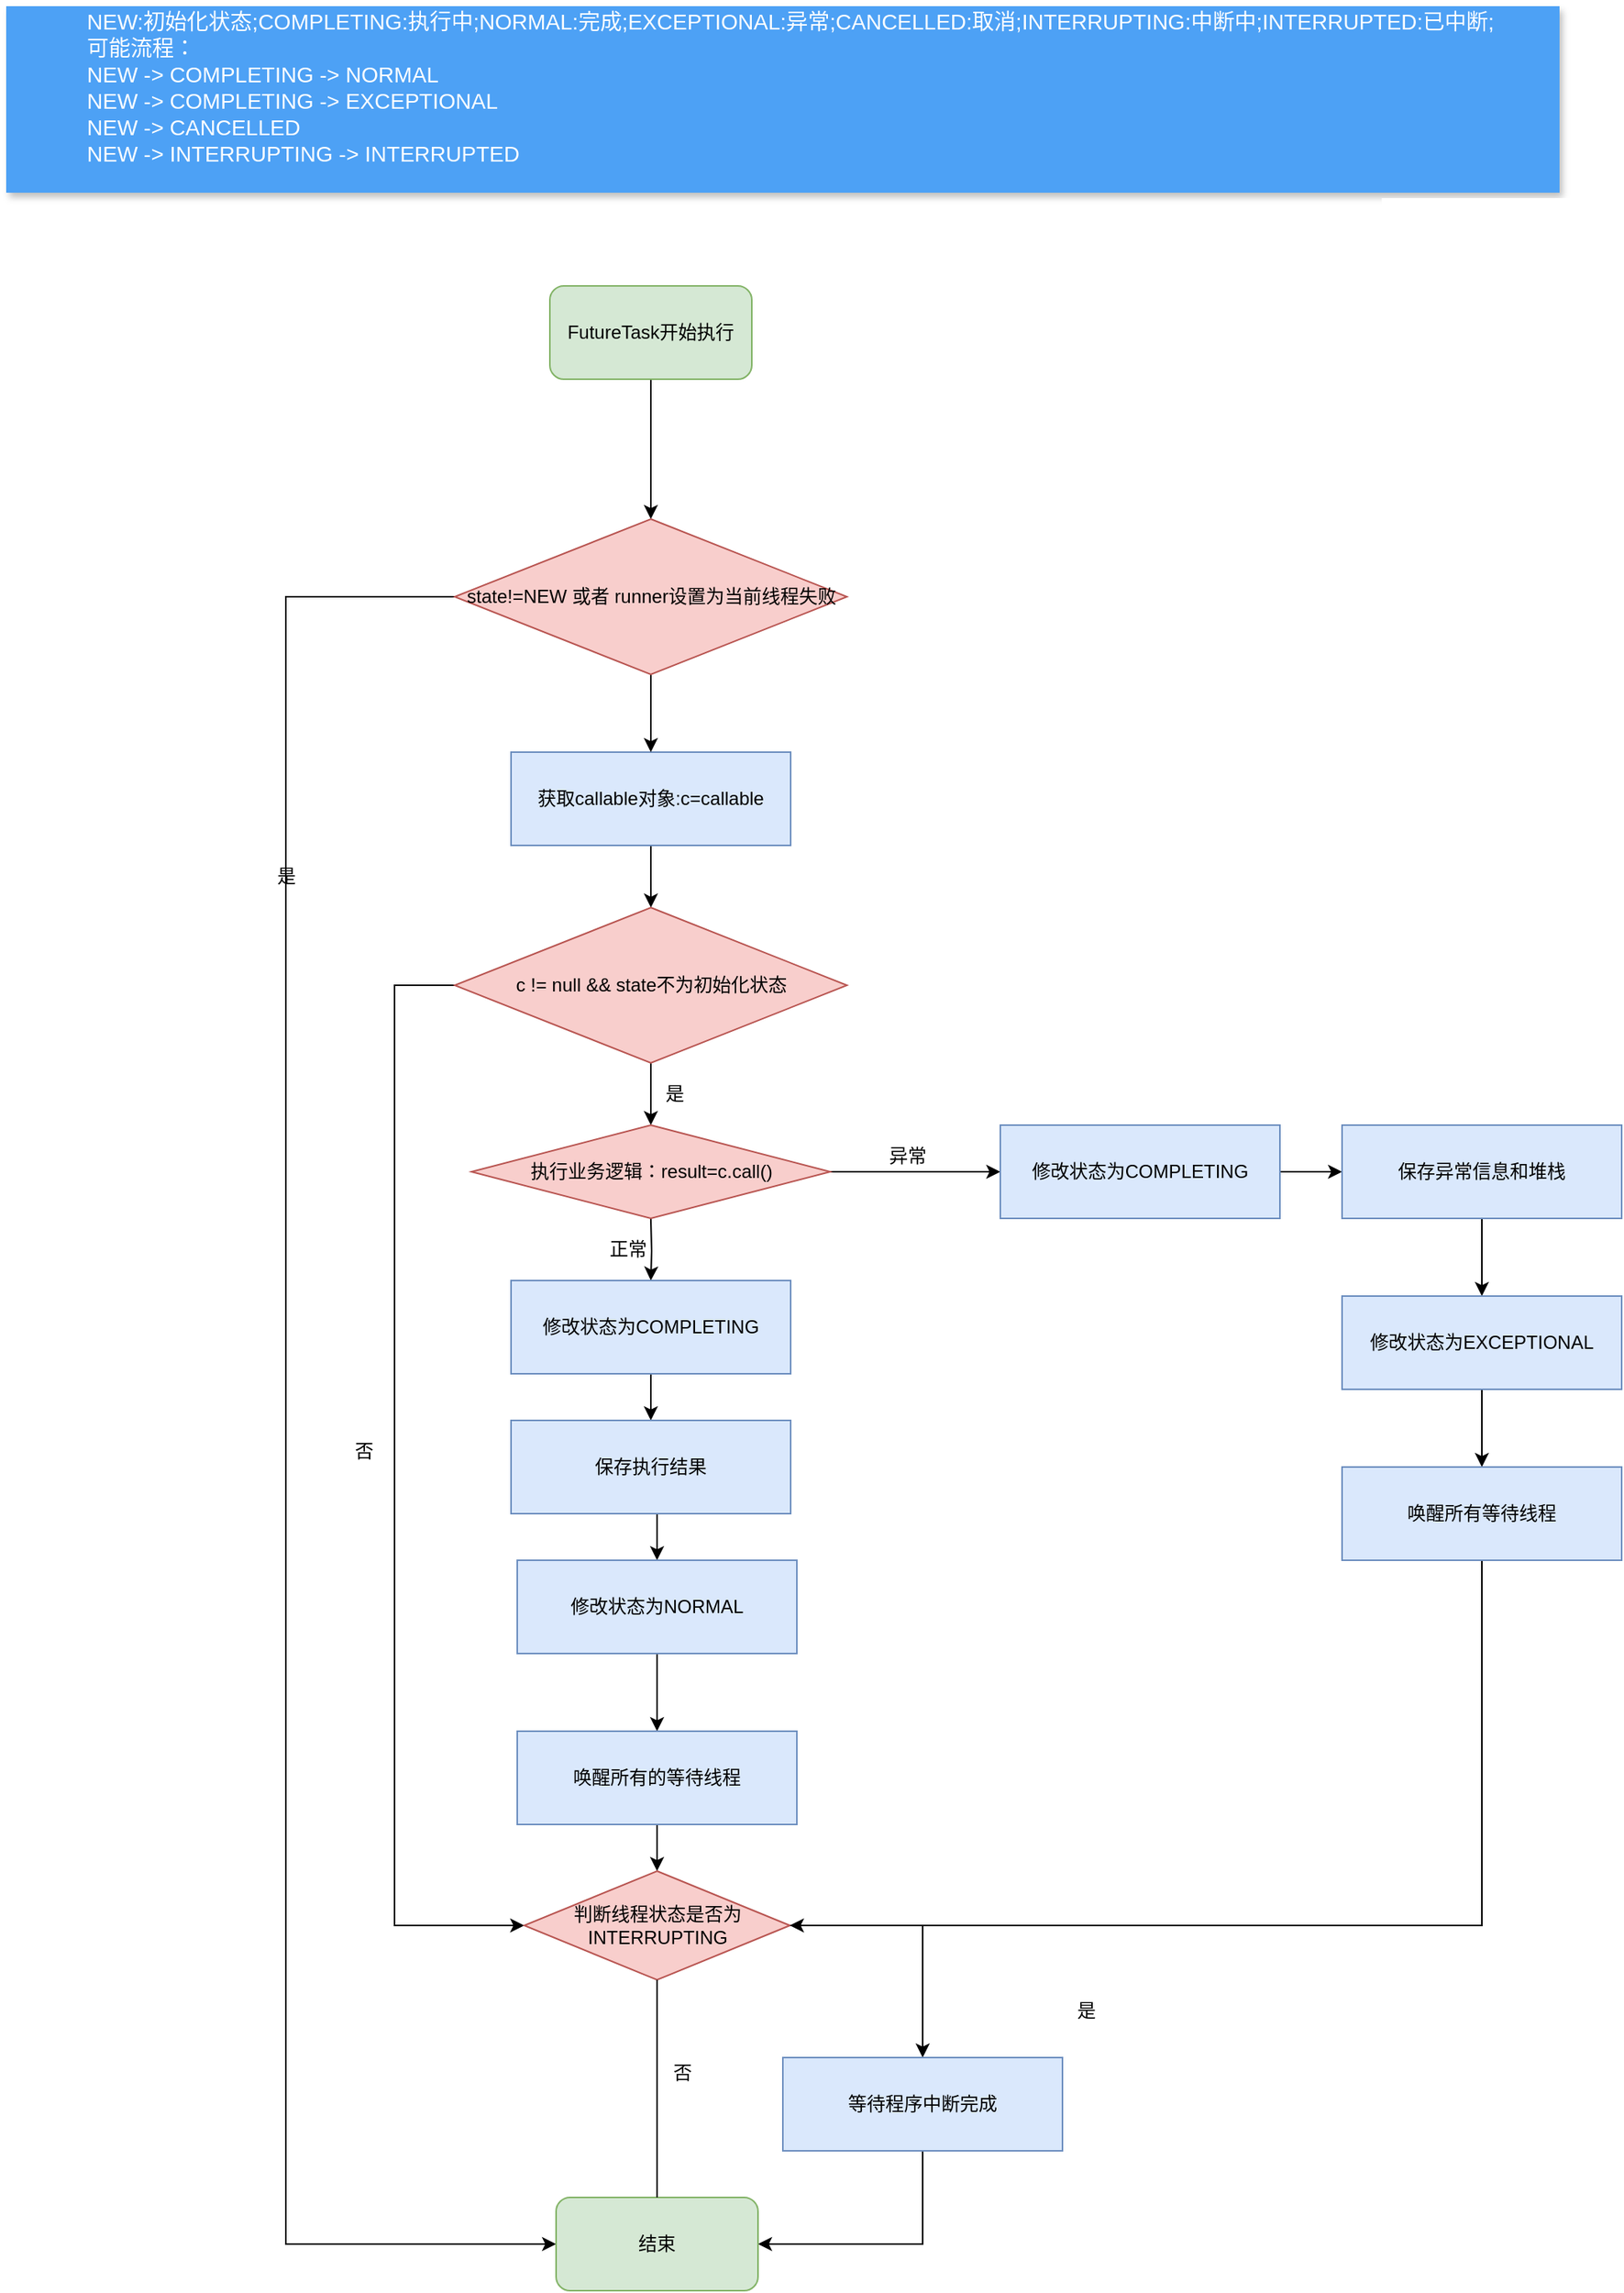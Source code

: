 <mxfile version="15.2.7" type="device"><diagram id="v-6FVT_FEtDPmi0IydR0" name="第 1 页"><mxGraphModel dx="1913" dy="806" grid="1" gridSize="10" guides="1" tooltips="1" connect="1" arrows="1" fold="1" page="1" pageScale="1" pageWidth="827" pageHeight="1169" math="0" shadow="0"><root><mxCell id="0"/><mxCell id="1" parent="0"/><mxCell id="eCdnfvE-j_BShnxvL2ou-28" style="edgeStyle=orthogonalEdgeStyle;rounded=0;orthogonalLoop=1;jettySize=auto;html=1;exitX=0.5;exitY=1;exitDx=0;exitDy=0;entryX=0.5;entryY=0;entryDx=0;entryDy=0;" edge="1" parent="1" source="eCdnfvE-j_BShnxvL2ou-9" target="eCdnfvE-j_BShnxvL2ou-20"><mxGeometry relative="1" as="geometry"/></mxCell><mxCell id="eCdnfvE-j_BShnxvL2ou-9" value="FutureTask开始执行" style="rounded=1;whiteSpace=wrap;html=1;fillColor=#d5e8d4;strokeColor=#82b366;" vertex="1" parent="1"><mxGeometry x="280" y="250" width="130" height="60" as="geometry"/></mxCell><mxCell id="eCdnfvE-j_BShnxvL2ou-32" style="edgeStyle=orthogonalEdgeStyle;rounded=0;orthogonalLoop=1;jettySize=auto;html=1;exitX=0.5;exitY=1;exitDx=0;exitDy=0;" edge="1" parent="1" source="eCdnfvE-j_BShnxvL2ou-19" target="eCdnfvE-j_BShnxvL2ou-30"><mxGeometry relative="1" as="geometry"/></mxCell><mxCell id="eCdnfvE-j_BShnxvL2ou-19" value="获取callable对象:c=callable" style="rounded=0;whiteSpace=wrap;html=1;fillColor=#dae8fc;strokeColor=#6c8ebf;" vertex="1" parent="1"><mxGeometry x="255" y="550" width="180" height="60" as="geometry"/></mxCell><mxCell id="eCdnfvE-j_BShnxvL2ou-24" value="" style="edgeStyle=orthogonalEdgeStyle;rounded=0;orthogonalLoop=1;jettySize=auto;html=1;entryX=0;entryY=0.5;entryDx=0;entryDy=0;" edge="1" parent="1" source="eCdnfvE-j_BShnxvL2ou-20" target="eCdnfvE-j_BShnxvL2ou-22"><mxGeometry relative="1" as="geometry"><mxPoint x="71.25" y="450" as="targetPoint"/><Array as="points"><mxPoint x="110" y="450"/><mxPoint x="110" y="1510"/></Array></mxGeometry></mxCell><mxCell id="eCdnfvE-j_BShnxvL2ou-29" style="edgeStyle=orthogonalEdgeStyle;rounded=0;orthogonalLoop=1;jettySize=auto;html=1;exitX=0.5;exitY=1;exitDx=0;exitDy=0;entryX=0.5;entryY=0;entryDx=0;entryDy=0;" edge="1" parent="1" source="eCdnfvE-j_BShnxvL2ou-20" target="eCdnfvE-j_BShnxvL2ou-19"><mxGeometry relative="1" as="geometry"/></mxCell><mxCell id="eCdnfvE-j_BShnxvL2ou-20" value="state!=NEW 或者 runner设置为当前线程失败" style="rhombus;whiteSpace=wrap;html=1;fillColor=#f8cecc;strokeColor=#b85450;" vertex="1" parent="1"><mxGeometry x="218.75" y="400" width="252.5" height="100" as="geometry"/></mxCell><mxCell id="eCdnfvE-j_BShnxvL2ou-21" value="NEW:初始化状态;COMPLETING:执行中;NORMAL:完成;EXCEPTIONAL:异常;CANCELLED:取消;INTERRUPTING:中断中;INTERRUPTED:已中断;&#10;可能流程：&#10;NEW -&gt; COMPLETING -&gt; NORMAL&#10;NEW -&gt; COMPLETING -&gt; EXCEPTIONAL&#10;NEW -&gt; CANCELLED&#10;NEW -&gt; INTERRUPTING -&gt; INTERRUPTED&#10;" style="fillColor=#4DA1F5;strokeColor=none;shadow=1;gradientColor=none;fontSize=14;align=left;spacingLeft=50;fontColor=#ffffff;" vertex="1" parent="1"><mxGeometry x="-70" y="70" width="1000" height="120" as="geometry"/></mxCell><mxCell id="eCdnfvE-j_BShnxvL2ou-25" value="是" style="text;html=1;align=center;verticalAlign=middle;resizable=0;points=[];autosize=1;strokeColor=none;fillColor=none;" vertex="1" parent="1"><mxGeometry x="95" y="620" width="30" height="20" as="geometry"/></mxCell><mxCell id="eCdnfvE-j_BShnxvL2ou-36" style="edgeStyle=orthogonalEdgeStyle;rounded=0;orthogonalLoop=1;jettySize=auto;html=1;exitX=0.5;exitY=1;exitDx=0;exitDy=0;entryX=0.5;entryY=0;entryDx=0;entryDy=0;" edge="1" parent="1" source="eCdnfvE-j_BShnxvL2ou-30"><mxGeometry relative="1" as="geometry"><mxPoint x="345" y="790" as="targetPoint"/></mxGeometry></mxCell><mxCell id="eCdnfvE-j_BShnxvL2ou-61" style="edgeStyle=orthogonalEdgeStyle;rounded=0;orthogonalLoop=1;jettySize=auto;html=1;exitX=0;exitY=0.5;exitDx=0;exitDy=0;entryX=0;entryY=0.5;entryDx=0;entryDy=0;" edge="1" parent="1" source="eCdnfvE-j_BShnxvL2ou-30" target="eCdnfvE-j_BShnxvL2ou-50"><mxGeometry relative="1" as="geometry"><Array as="points"><mxPoint x="180" y="700"/><mxPoint x="180" y="1305"/></Array></mxGeometry></mxCell><mxCell id="eCdnfvE-j_BShnxvL2ou-30" value="c != null &amp;amp;&amp;amp; state不为初始化状态" style="rhombus;whiteSpace=wrap;html=1;fillColor=#f8cecc;strokeColor=#b85450;" vertex="1" parent="1"><mxGeometry x="218.75" y="650" width="252.5" height="100" as="geometry"/></mxCell><mxCell id="eCdnfvE-j_BShnxvL2ou-41" style="edgeStyle=orthogonalEdgeStyle;rounded=0;orthogonalLoop=1;jettySize=auto;html=1;exitX=0.5;exitY=1;exitDx=0;exitDy=0;entryX=0.5;entryY=0;entryDx=0;entryDy=0;" edge="1" parent="1" target="eCdnfvE-j_BShnxvL2ou-39"><mxGeometry relative="1" as="geometry"><mxPoint x="345" y="850" as="sourcePoint"/></mxGeometry></mxCell><mxCell id="eCdnfvE-j_BShnxvL2ou-37" value="是" style="text;html=1;align=center;verticalAlign=middle;resizable=0;points=[];autosize=1;strokeColor=none;fillColor=none;" vertex="1" parent="1"><mxGeometry x="345" y="760" width="30" height="20" as="geometry"/></mxCell><mxCell id="eCdnfvE-j_BShnxvL2ou-45" style="edgeStyle=orthogonalEdgeStyle;rounded=0;orthogonalLoop=1;jettySize=auto;html=1;exitX=0.5;exitY=1;exitDx=0;exitDy=0;" edge="1" parent="1" source="eCdnfvE-j_BShnxvL2ou-39" target="eCdnfvE-j_BShnxvL2ou-42"><mxGeometry relative="1" as="geometry"/></mxCell><mxCell id="eCdnfvE-j_BShnxvL2ou-39" value="修改状态为COMPLETING" style="rounded=0;whiteSpace=wrap;html=1;fillColor=#dae8fc;strokeColor=#6c8ebf;" vertex="1" parent="1"><mxGeometry x="255" y="890" width="180" height="60" as="geometry"/></mxCell><mxCell id="eCdnfvE-j_BShnxvL2ou-46" style="edgeStyle=orthogonalEdgeStyle;rounded=0;orthogonalLoop=1;jettySize=auto;html=1;exitX=0.5;exitY=1;exitDx=0;exitDy=0;entryX=0.5;entryY=0;entryDx=0;entryDy=0;" edge="1" parent="1" source="eCdnfvE-j_BShnxvL2ou-42" target="eCdnfvE-j_BShnxvL2ou-43"><mxGeometry relative="1" as="geometry"/></mxCell><mxCell id="eCdnfvE-j_BShnxvL2ou-42" value="保存执行结果" style="rounded=0;whiteSpace=wrap;html=1;fillColor=#dae8fc;strokeColor=#6c8ebf;" vertex="1" parent="1"><mxGeometry x="255" y="980" width="180" height="60" as="geometry"/></mxCell><mxCell id="eCdnfvE-j_BShnxvL2ou-47" style="edgeStyle=orthogonalEdgeStyle;rounded=0;orthogonalLoop=1;jettySize=auto;html=1;exitX=0.5;exitY=1;exitDx=0;exitDy=0;entryX=0.5;entryY=0;entryDx=0;entryDy=0;" edge="1" parent="1" source="eCdnfvE-j_BShnxvL2ou-43" target="eCdnfvE-j_BShnxvL2ou-44"><mxGeometry relative="1" as="geometry"/></mxCell><mxCell id="eCdnfvE-j_BShnxvL2ou-43" value="修改状态为NORMAL" style="rounded=0;whiteSpace=wrap;html=1;fillColor=#dae8fc;strokeColor=#6c8ebf;" vertex="1" parent="1"><mxGeometry x="259" y="1070" width="180" height="60" as="geometry"/></mxCell><mxCell id="eCdnfvE-j_BShnxvL2ou-48" style="edgeStyle=orthogonalEdgeStyle;rounded=0;orthogonalLoop=1;jettySize=auto;html=1;exitX=0.5;exitY=1;exitDx=0;exitDy=0;entryX=0.5;entryY=0;entryDx=0;entryDy=0;" edge="1" parent="1" source="eCdnfvE-j_BShnxvL2ou-44" target="eCdnfvE-j_BShnxvL2ou-50"><mxGeometry relative="1" as="geometry"><mxPoint x="360" y="1280" as="targetPoint"/></mxGeometry></mxCell><mxCell id="eCdnfvE-j_BShnxvL2ou-44" value="唤醒所有的等待线程" style="rounded=0;whiteSpace=wrap;html=1;fillColor=#dae8fc;strokeColor=#6c8ebf;" vertex="1" parent="1"><mxGeometry x="259" y="1180" width="180" height="60" as="geometry"/></mxCell><mxCell id="eCdnfvE-j_BShnxvL2ou-75" style="edgeStyle=orthogonalEdgeStyle;rounded=0;orthogonalLoop=1;jettySize=auto;html=1;exitX=1;exitY=0.5;exitDx=0;exitDy=0;" edge="1" parent="1" source="eCdnfvE-j_BShnxvL2ou-50" target="eCdnfvE-j_BShnxvL2ou-51"><mxGeometry relative="1" as="geometry"/></mxCell><mxCell id="eCdnfvE-j_BShnxvL2ou-50" value="判断线程状态是否为INTERRUPTING" style="rhombus;whiteSpace=wrap;html=1;fillColor=#f8cecc;strokeColor=#b85450;" vertex="1" parent="1"><mxGeometry x="263.5" y="1270" width="171" height="70" as="geometry"/></mxCell><mxCell id="eCdnfvE-j_BShnxvL2ou-77" style="edgeStyle=orthogonalEdgeStyle;rounded=0;orthogonalLoop=1;jettySize=auto;html=1;exitX=0.5;exitY=1;exitDx=0;exitDy=0;entryX=1;entryY=0.5;entryDx=0;entryDy=0;" edge="1" parent="1" source="eCdnfvE-j_BShnxvL2ou-51" target="eCdnfvE-j_BShnxvL2ou-22"><mxGeometry relative="1" as="geometry"><Array as="points"><mxPoint x="520" y="1510"/></Array></mxGeometry></mxCell><mxCell id="eCdnfvE-j_BShnxvL2ou-51" value="等待程序中断完成" style="rounded=0;whiteSpace=wrap;html=1;fillColor=#dae8fc;strokeColor=#6c8ebf;" vertex="1" parent="1"><mxGeometry x="430" y="1390" width="180" height="60" as="geometry"/></mxCell><mxCell id="eCdnfvE-j_BShnxvL2ou-55" value="否" style="text;html=1;align=center;verticalAlign=middle;resizable=0;points=[];autosize=1;strokeColor=none;fillColor=none;" vertex="1" parent="1"><mxGeometry x="350" y="1390" width="30" height="20" as="geometry"/></mxCell><mxCell id="eCdnfvE-j_BShnxvL2ou-63" style="edgeStyle=orthogonalEdgeStyle;rounded=0;orthogonalLoop=1;jettySize=auto;html=1;exitX=1;exitY=0.5;exitDx=0;exitDy=0;" edge="1" parent="1" source="eCdnfvE-j_BShnxvL2ou-59"><mxGeometry relative="1" as="geometry"><mxPoint x="570" y="820" as="targetPoint"/></mxGeometry></mxCell><mxCell id="eCdnfvE-j_BShnxvL2ou-59" value="&lt;span&gt;执行业务逻辑：result=c.call()&lt;/span&gt;" style="rhombus;whiteSpace=wrap;html=1;fillColor=#f8cecc;strokeColor=#b85450;" vertex="1" parent="1"><mxGeometry x="229.5" y="790" width="231" height="60" as="geometry"/></mxCell><mxCell id="eCdnfvE-j_BShnxvL2ou-60" value="正常" style="text;html=1;align=center;verticalAlign=middle;resizable=0;points=[];autosize=1;strokeColor=none;fillColor=none;" vertex="1" parent="1"><mxGeometry x="310" y="860" width="40" height="20" as="geometry"/></mxCell><mxCell id="eCdnfvE-j_BShnxvL2ou-62" value="否" style="text;html=1;align=center;verticalAlign=middle;resizable=0;points=[];autosize=1;strokeColor=none;fillColor=none;" vertex="1" parent="1"><mxGeometry x="145" y="990" width="30" height="20" as="geometry"/></mxCell><mxCell id="eCdnfvE-j_BShnxvL2ou-66" style="edgeStyle=orthogonalEdgeStyle;rounded=0;orthogonalLoop=1;jettySize=auto;html=1;exitX=1;exitY=0.5;exitDx=0;exitDy=0;entryX=0;entryY=0.5;entryDx=0;entryDy=0;" edge="1" parent="1" source="eCdnfvE-j_BShnxvL2ou-64" target="eCdnfvE-j_BShnxvL2ou-65"><mxGeometry relative="1" as="geometry"/></mxCell><mxCell id="eCdnfvE-j_BShnxvL2ou-64" value="修改状态为COMPLETING" style="rounded=0;whiteSpace=wrap;html=1;fillColor=#dae8fc;strokeColor=#6c8ebf;" vertex="1" parent="1"><mxGeometry x="570" y="790" width="180" height="60" as="geometry"/></mxCell><mxCell id="eCdnfvE-j_BShnxvL2ou-68" style="edgeStyle=orthogonalEdgeStyle;rounded=0;orthogonalLoop=1;jettySize=auto;html=1;exitX=0.5;exitY=1;exitDx=0;exitDy=0;entryX=0.5;entryY=0;entryDx=0;entryDy=0;" edge="1" parent="1" source="eCdnfvE-j_BShnxvL2ou-65" target="eCdnfvE-j_BShnxvL2ou-67"><mxGeometry relative="1" as="geometry"/></mxCell><mxCell id="eCdnfvE-j_BShnxvL2ou-65" value="保存异常信息和堆栈" style="rounded=0;whiteSpace=wrap;html=1;fillColor=#dae8fc;strokeColor=#6c8ebf;" vertex="1" parent="1"><mxGeometry x="790" y="790" width="180" height="60" as="geometry"/></mxCell><mxCell id="eCdnfvE-j_BShnxvL2ou-70" style="edgeStyle=orthogonalEdgeStyle;rounded=0;orthogonalLoop=1;jettySize=auto;html=1;exitX=0.5;exitY=1;exitDx=0;exitDy=0;" edge="1" parent="1" source="eCdnfvE-j_BShnxvL2ou-67" target="eCdnfvE-j_BShnxvL2ou-69"><mxGeometry relative="1" as="geometry"/></mxCell><mxCell id="eCdnfvE-j_BShnxvL2ou-67" value="修改状态为EXCEPTIONAL" style="rounded=0;whiteSpace=wrap;html=1;fillColor=#dae8fc;strokeColor=#6c8ebf;" vertex="1" parent="1"><mxGeometry x="790" y="900" width="180" height="60" as="geometry"/></mxCell><mxCell id="eCdnfvE-j_BShnxvL2ou-71" style="edgeStyle=orthogonalEdgeStyle;rounded=0;orthogonalLoop=1;jettySize=auto;html=1;exitX=0.5;exitY=1;exitDx=0;exitDy=0;entryX=1;entryY=0.5;entryDx=0;entryDy=0;" edge="1" parent="1" source="eCdnfvE-j_BShnxvL2ou-69" target="eCdnfvE-j_BShnxvL2ou-50"><mxGeometry relative="1" as="geometry"/></mxCell><mxCell id="eCdnfvE-j_BShnxvL2ou-69" value="唤醒所有等待线程" style="rounded=0;whiteSpace=wrap;html=1;fillColor=#dae8fc;strokeColor=#6c8ebf;" vertex="1" parent="1"><mxGeometry x="790" y="1010" width="180" height="60" as="geometry"/></mxCell><mxCell id="eCdnfvE-j_BShnxvL2ou-76" value="是" style="text;html=1;align=center;verticalAlign=middle;resizable=0;points=[];autosize=1;strokeColor=none;fillColor=none;" vertex="1" parent="1"><mxGeometry x="610" y="1350" width="30" height="20" as="geometry"/></mxCell><mxCell id="eCdnfvE-j_BShnxvL2ou-22" value="结束" style="rounded=1;whiteSpace=wrap;html=1;fillColor=#d5e8d4;strokeColor=#82b366;" vertex="1" parent="1"><mxGeometry x="284" y="1480" width="130" height="60" as="geometry"/></mxCell><mxCell id="eCdnfvE-j_BShnxvL2ou-78" value="" style="edgeStyle=orthogonalEdgeStyle;rounded=0;orthogonalLoop=1;jettySize=auto;html=1;exitX=0.5;exitY=1;exitDx=0;exitDy=0;endArrow=none;" edge="1" parent="1" source="eCdnfvE-j_BShnxvL2ou-50" target="eCdnfvE-j_BShnxvL2ou-22"><mxGeometry relative="1" as="geometry"><mxPoint x="349" y="1340" as="sourcePoint"/><mxPoint x="349" y="1600" as="targetPoint"/></mxGeometry></mxCell><mxCell id="eCdnfvE-j_BShnxvL2ou-79" value="异常" style="text;html=1;align=center;verticalAlign=middle;resizable=0;points=[];autosize=1;strokeColor=none;fillColor=none;" vertex="1" parent="1"><mxGeometry x="490" y="800" width="40" height="20" as="geometry"/></mxCell></root></mxGraphModel></diagram></mxfile>